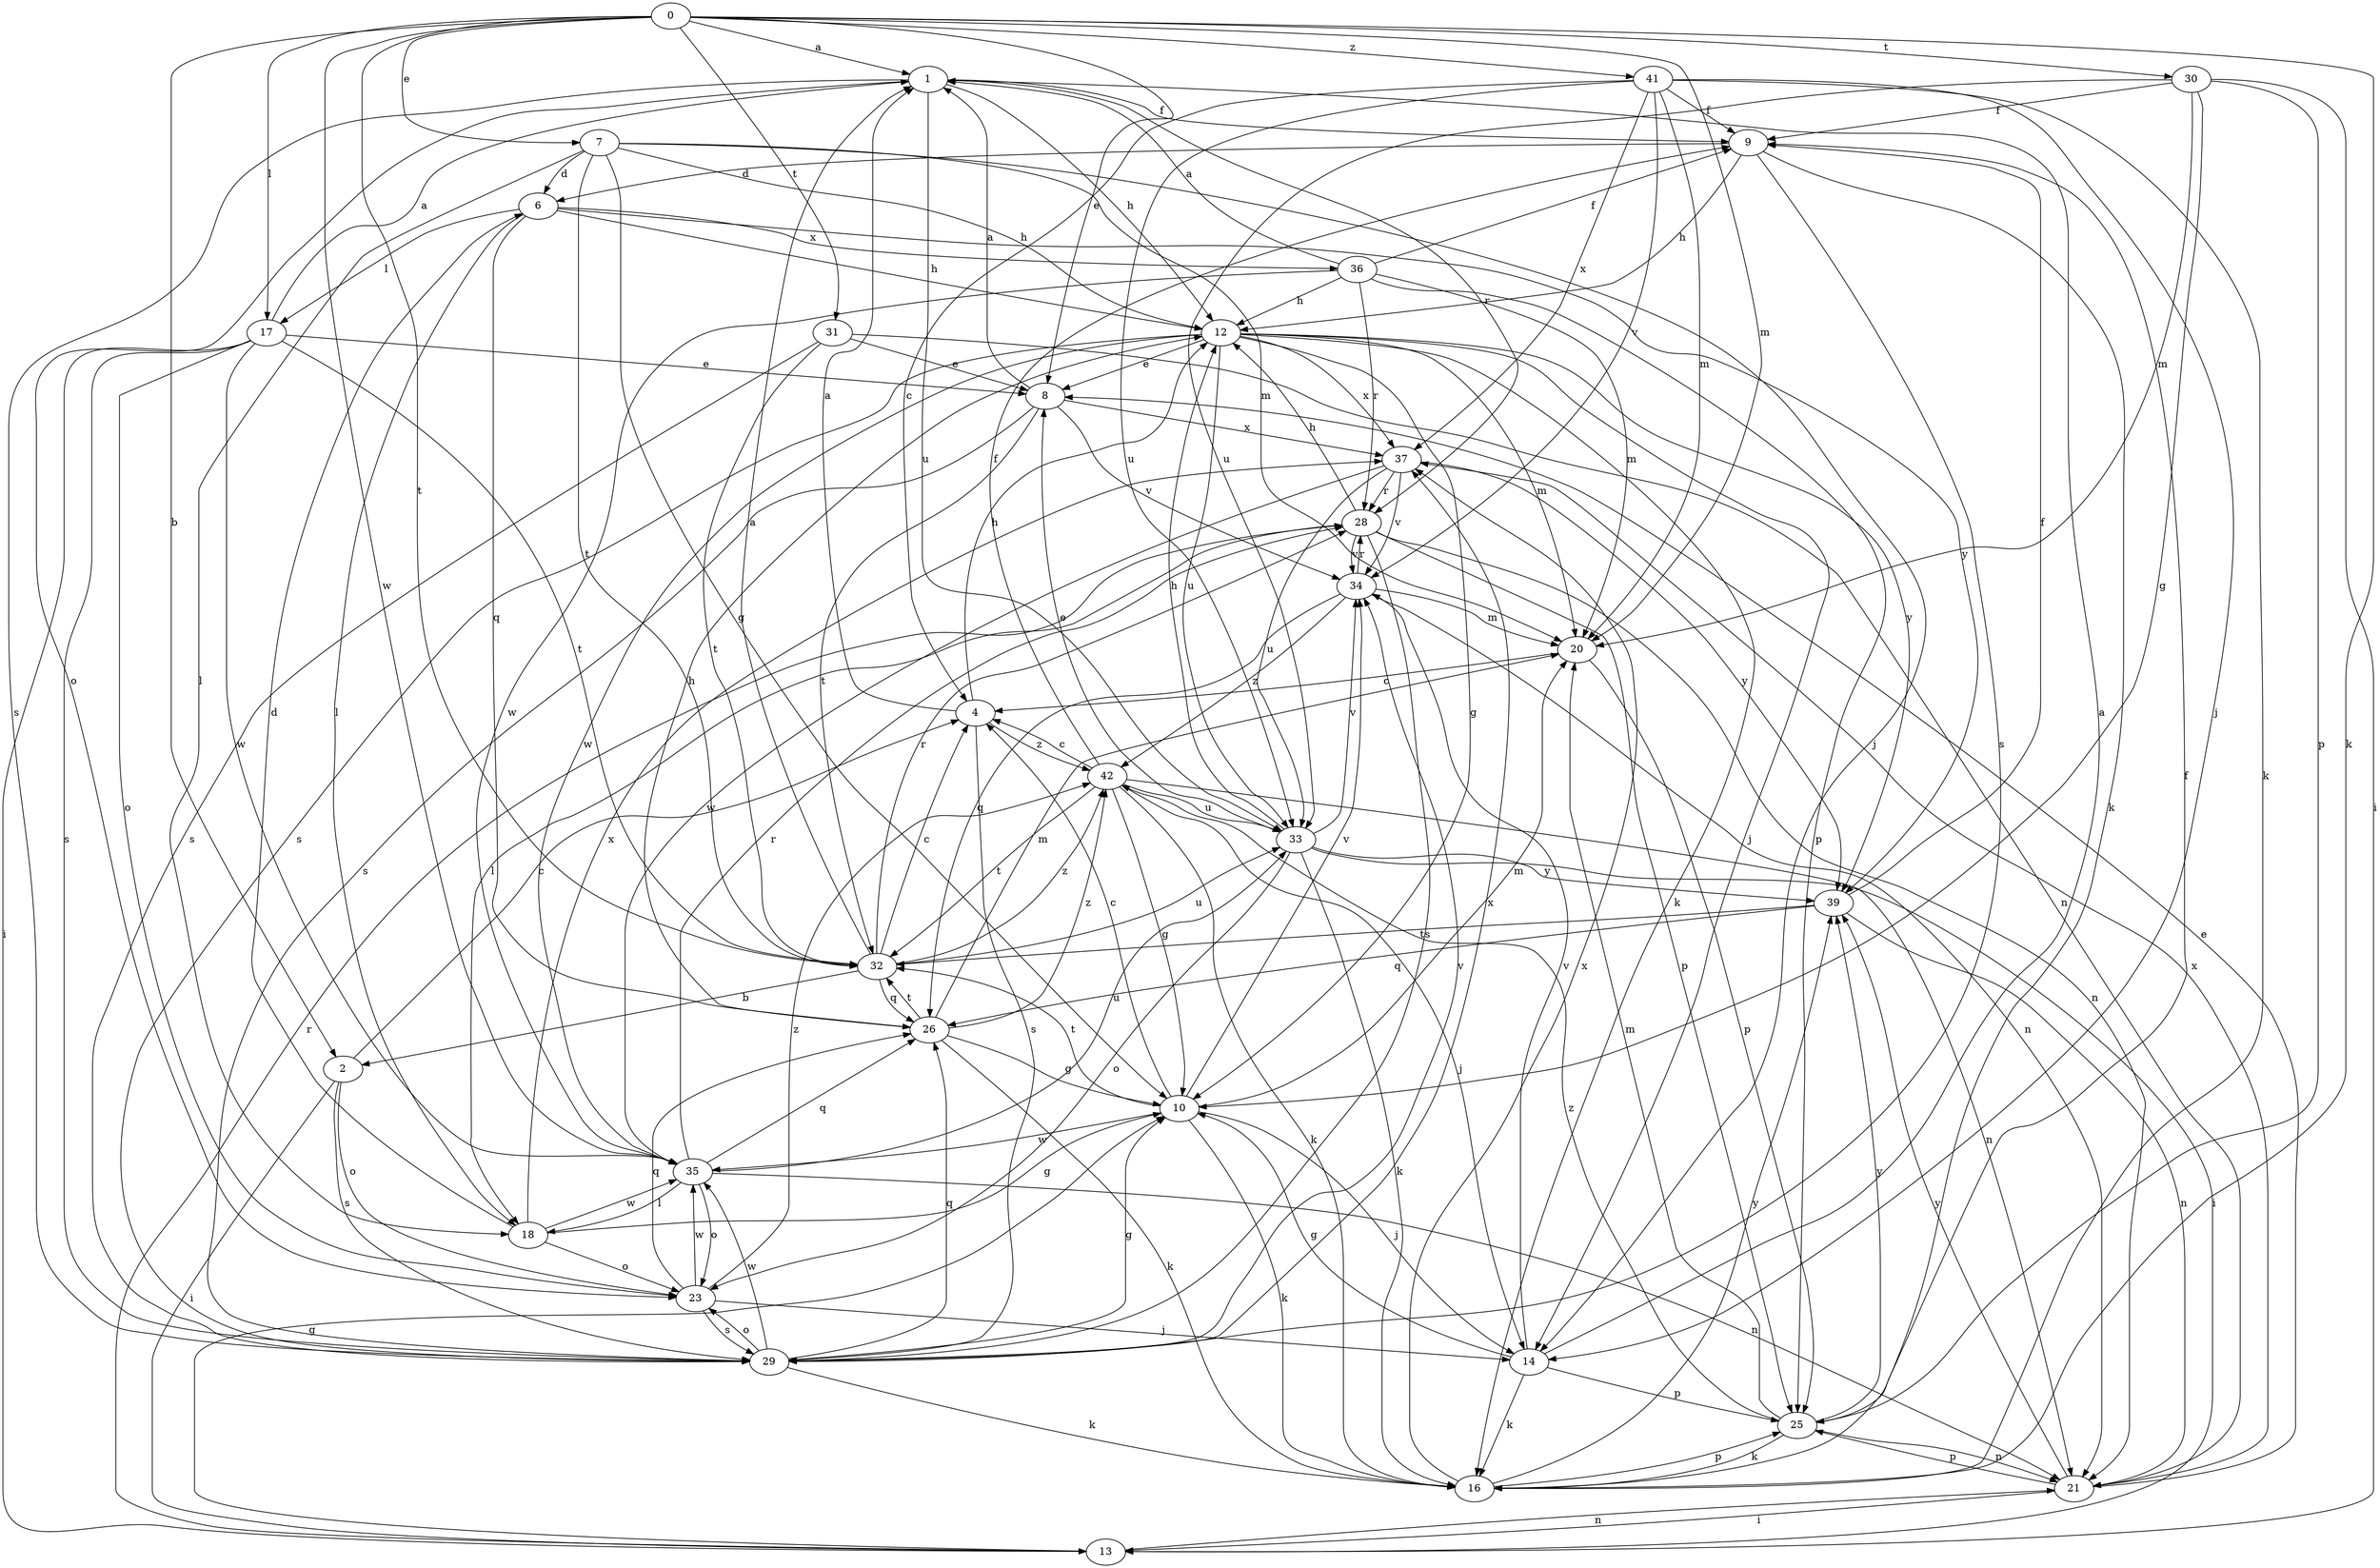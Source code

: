 strict digraph  {
0;
1;
2;
4;
6;
7;
8;
9;
10;
12;
13;
14;
16;
17;
18;
20;
21;
23;
25;
26;
28;
29;
30;
31;
32;
33;
34;
35;
36;
37;
39;
41;
42;
0 -> 1  [label=a];
0 -> 2  [label=b];
0 -> 7  [label=e];
0 -> 8  [label=e];
0 -> 16  [label=k];
0 -> 17  [label=l];
0 -> 20  [label=m];
0 -> 30  [label=t];
0 -> 31  [label=t];
0 -> 32  [label=t];
0 -> 35  [label=w];
0 -> 41  [label=z];
1 -> 9  [label=f];
1 -> 12  [label=h];
1 -> 23  [label=o];
1 -> 28  [label=r];
1 -> 29  [label=s];
1 -> 33  [label=u];
2 -> 4  [label=c];
2 -> 13  [label=i];
2 -> 23  [label=o];
2 -> 29  [label=s];
4 -> 1  [label=a];
4 -> 12  [label=h];
4 -> 29  [label=s];
4 -> 42  [label=z];
6 -> 12  [label=h];
6 -> 17  [label=l];
6 -> 18  [label=l];
6 -> 26  [label=q];
6 -> 36  [label=x];
6 -> 39  [label=y];
7 -> 6  [label=d];
7 -> 10  [label=g];
7 -> 12  [label=h];
7 -> 14  [label=j];
7 -> 18  [label=l];
7 -> 20  [label=m];
7 -> 32  [label=t];
8 -> 1  [label=a];
8 -> 29  [label=s];
8 -> 32  [label=t];
8 -> 34  [label=v];
8 -> 37  [label=x];
9 -> 6  [label=d];
9 -> 12  [label=h];
9 -> 16  [label=k];
9 -> 29  [label=s];
10 -> 4  [label=c];
10 -> 14  [label=j];
10 -> 16  [label=k];
10 -> 20  [label=m];
10 -> 32  [label=t];
10 -> 34  [label=v];
10 -> 35  [label=w];
12 -> 8  [label=e];
12 -> 10  [label=g];
12 -> 14  [label=j];
12 -> 16  [label=k];
12 -> 20  [label=m];
12 -> 29  [label=s];
12 -> 33  [label=u];
12 -> 35  [label=w];
12 -> 37  [label=x];
12 -> 39  [label=y];
13 -> 10  [label=g];
13 -> 21  [label=n];
13 -> 28  [label=r];
14 -> 1  [label=a];
14 -> 10  [label=g];
14 -> 16  [label=k];
14 -> 25  [label=p];
14 -> 34  [label=v];
16 -> 25  [label=p];
16 -> 37  [label=x];
16 -> 39  [label=y];
17 -> 1  [label=a];
17 -> 8  [label=e];
17 -> 13  [label=i];
17 -> 23  [label=o];
17 -> 29  [label=s];
17 -> 32  [label=t];
17 -> 35  [label=w];
18 -> 6  [label=d];
18 -> 10  [label=g];
18 -> 23  [label=o];
18 -> 35  [label=w];
18 -> 37  [label=x];
20 -> 4  [label=c];
20 -> 25  [label=p];
21 -> 8  [label=e];
21 -> 13  [label=i];
21 -> 25  [label=p];
21 -> 37  [label=x];
21 -> 39  [label=y];
23 -> 14  [label=j];
23 -> 26  [label=q];
23 -> 29  [label=s];
23 -> 35  [label=w];
23 -> 42  [label=z];
25 -> 9  [label=f];
25 -> 16  [label=k];
25 -> 20  [label=m];
25 -> 21  [label=n];
25 -> 39  [label=y];
25 -> 42  [label=z];
26 -> 10  [label=g];
26 -> 12  [label=h];
26 -> 16  [label=k];
26 -> 20  [label=m];
26 -> 32  [label=t];
26 -> 42  [label=z];
28 -> 12  [label=h];
28 -> 18  [label=l];
28 -> 21  [label=n];
28 -> 25  [label=p];
28 -> 29  [label=s];
28 -> 34  [label=v];
29 -> 10  [label=g];
29 -> 16  [label=k];
29 -> 23  [label=o];
29 -> 26  [label=q];
29 -> 34  [label=v];
29 -> 35  [label=w];
29 -> 37  [label=x];
30 -> 9  [label=f];
30 -> 10  [label=g];
30 -> 13  [label=i];
30 -> 20  [label=m];
30 -> 25  [label=p];
30 -> 33  [label=u];
31 -> 8  [label=e];
31 -> 21  [label=n];
31 -> 29  [label=s];
31 -> 32  [label=t];
32 -> 1  [label=a];
32 -> 2  [label=b];
32 -> 4  [label=c];
32 -> 26  [label=q];
32 -> 28  [label=r];
32 -> 33  [label=u];
32 -> 42  [label=z];
33 -> 8  [label=e];
33 -> 12  [label=h];
33 -> 13  [label=i];
33 -> 16  [label=k];
33 -> 23  [label=o];
33 -> 34  [label=v];
33 -> 39  [label=y];
34 -> 20  [label=m];
34 -> 21  [label=n];
34 -> 26  [label=q];
34 -> 28  [label=r];
34 -> 42  [label=z];
35 -> 18  [label=l];
35 -> 21  [label=n];
35 -> 23  [label=o];
35 -> 26  [label=q];
35 -> 28  [label=r];
35 -> 33  [label=u];
36 -> 1  [label=a];
36 -> 9  [label=f];
36 -> 12  [label=h];
36 -> 20  [label=m];
36 -> 25  [label=p];
36 -> 28  [label=r];
36 -> 35  [label=w];
37 -> 28  [label=r];
37 -> 33  [label=u];
37 -> 34  [label=v];
37 -> 35  [label=w];
37 -> 39  [label=y];
39 -> 9  [label=f];
39 -> 21  [label=n];
39 -> 26  [label=q];
39 -> 32  [label=t];
41 -> 4  [label=c];
41 -> 9  [label=f];
41 -> 14  [label=j];
41 -> 16  [label=k];
41 -> 20  [label=m];
41 -> 33  [label=u];
41 -> 34  [label=v];
41 -> 37  [label=x];
42 -> 4  [label=c];
42 -> 9  [label=f];
42 -> 10  [label=g];
42 -> 14  [label=j];
42 -> 16  [label=k];
42 -> 21  [label=n];
42 -> 32  [label=t];
42 -> 33  [label=u];
}
